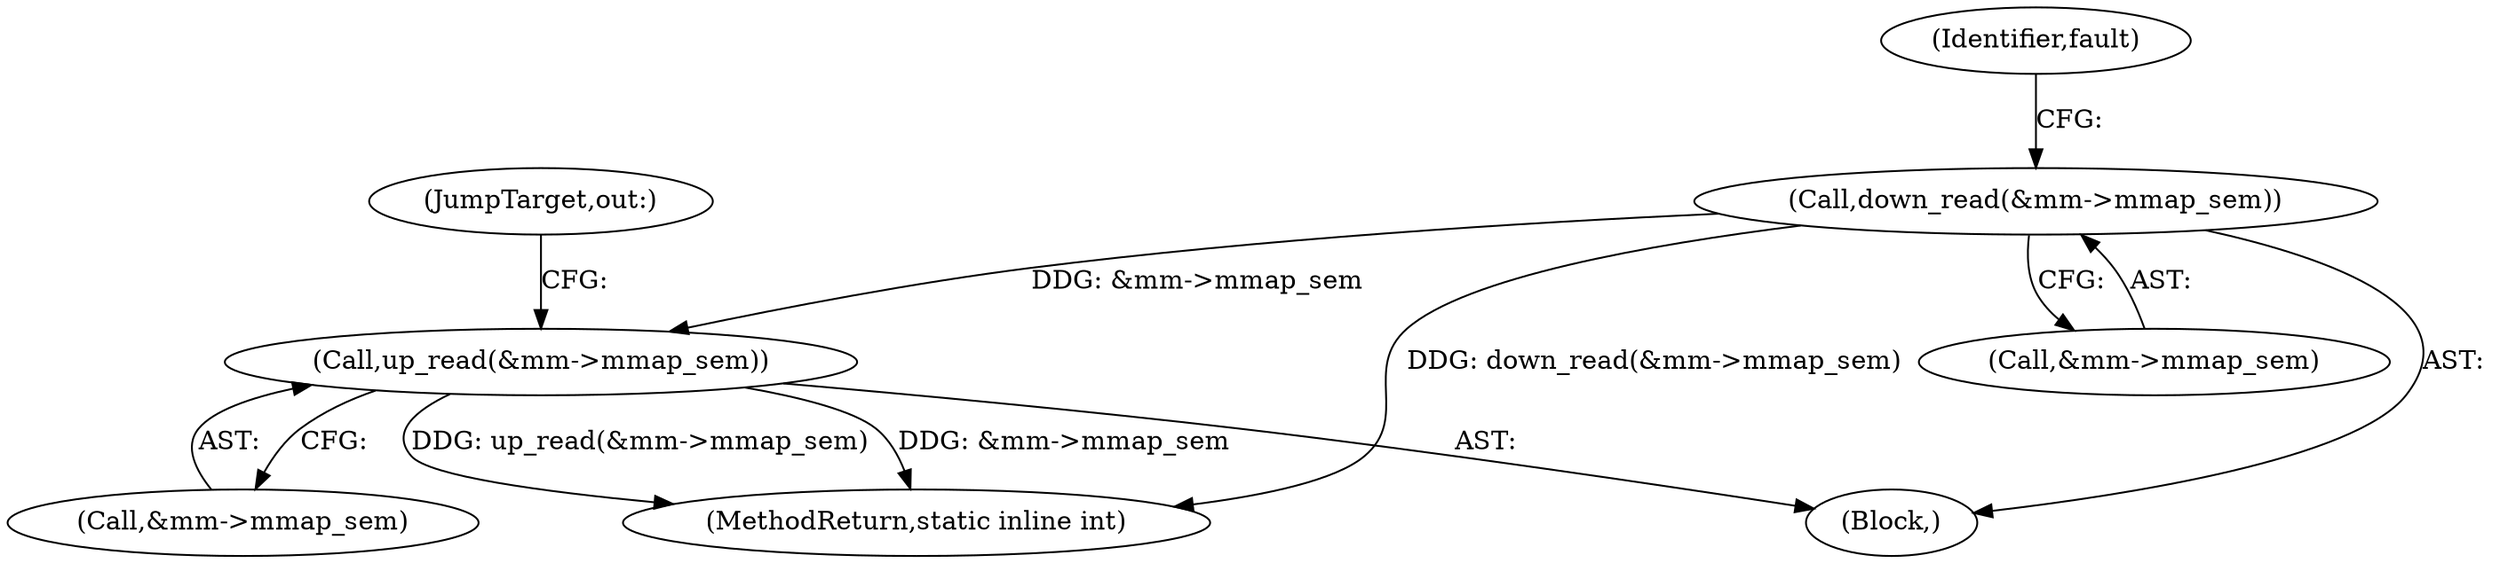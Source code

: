 digraph "0_linux_a8b0ca17b80e92faab46ee7179ba9e99ccb61233_21@API" {
"1000172" [label="(Call,down_read(&mm->mmap_sem))"];
"1000289" [label="(Call,up_read(&mm->mmap_sem))"];
"1000297" [label="(MethodReturn,static inline int)"];
"1000110" [label="(Block,)"];
"1000290" [label="(Call,&mm->mmap_sem)"];
"1000294" [label="(JumpTarget,out:)"];
"1000178" [label="(Identifier,fault)"];
"1000172" [label="(Call,down_read(&mm->mmap_sem))"];
"1000173" [label="(Call,&mm->mmap_sem)"];
"1000289" [label="(Call,up_read(&mm->mmap_sem))"];
"1000172" -> "1000110"  [label="AST: "];
"1000172" -> "1000173"  [label="CFG: "];
"1000173" -> "1000172"  [label="AST: "];
"1000178" -> "1000172"  [label="CFG: "];
"1000172" -> "1000297"  [label="DDG: down_read(&mm->mmap_sem)"];
"1000172" -> "1000289"  [label="DDG: &mm->mmap_sem"];
"1000289" -> "1000110"  [label="AST: "];
"1000289" -> "1000290"  [label="CFG: "];
"1000290" -> "1000289"  [label="AST: "];
"1000294" -> "1000289"  [label="CFG: "];
"1000289" -> "1000297"  [label="DDG: &mm->mmap_sem"];
"1000289" -> "1000297"  [label="DDG: up_read(&mm->mmap_sem)"];
}
